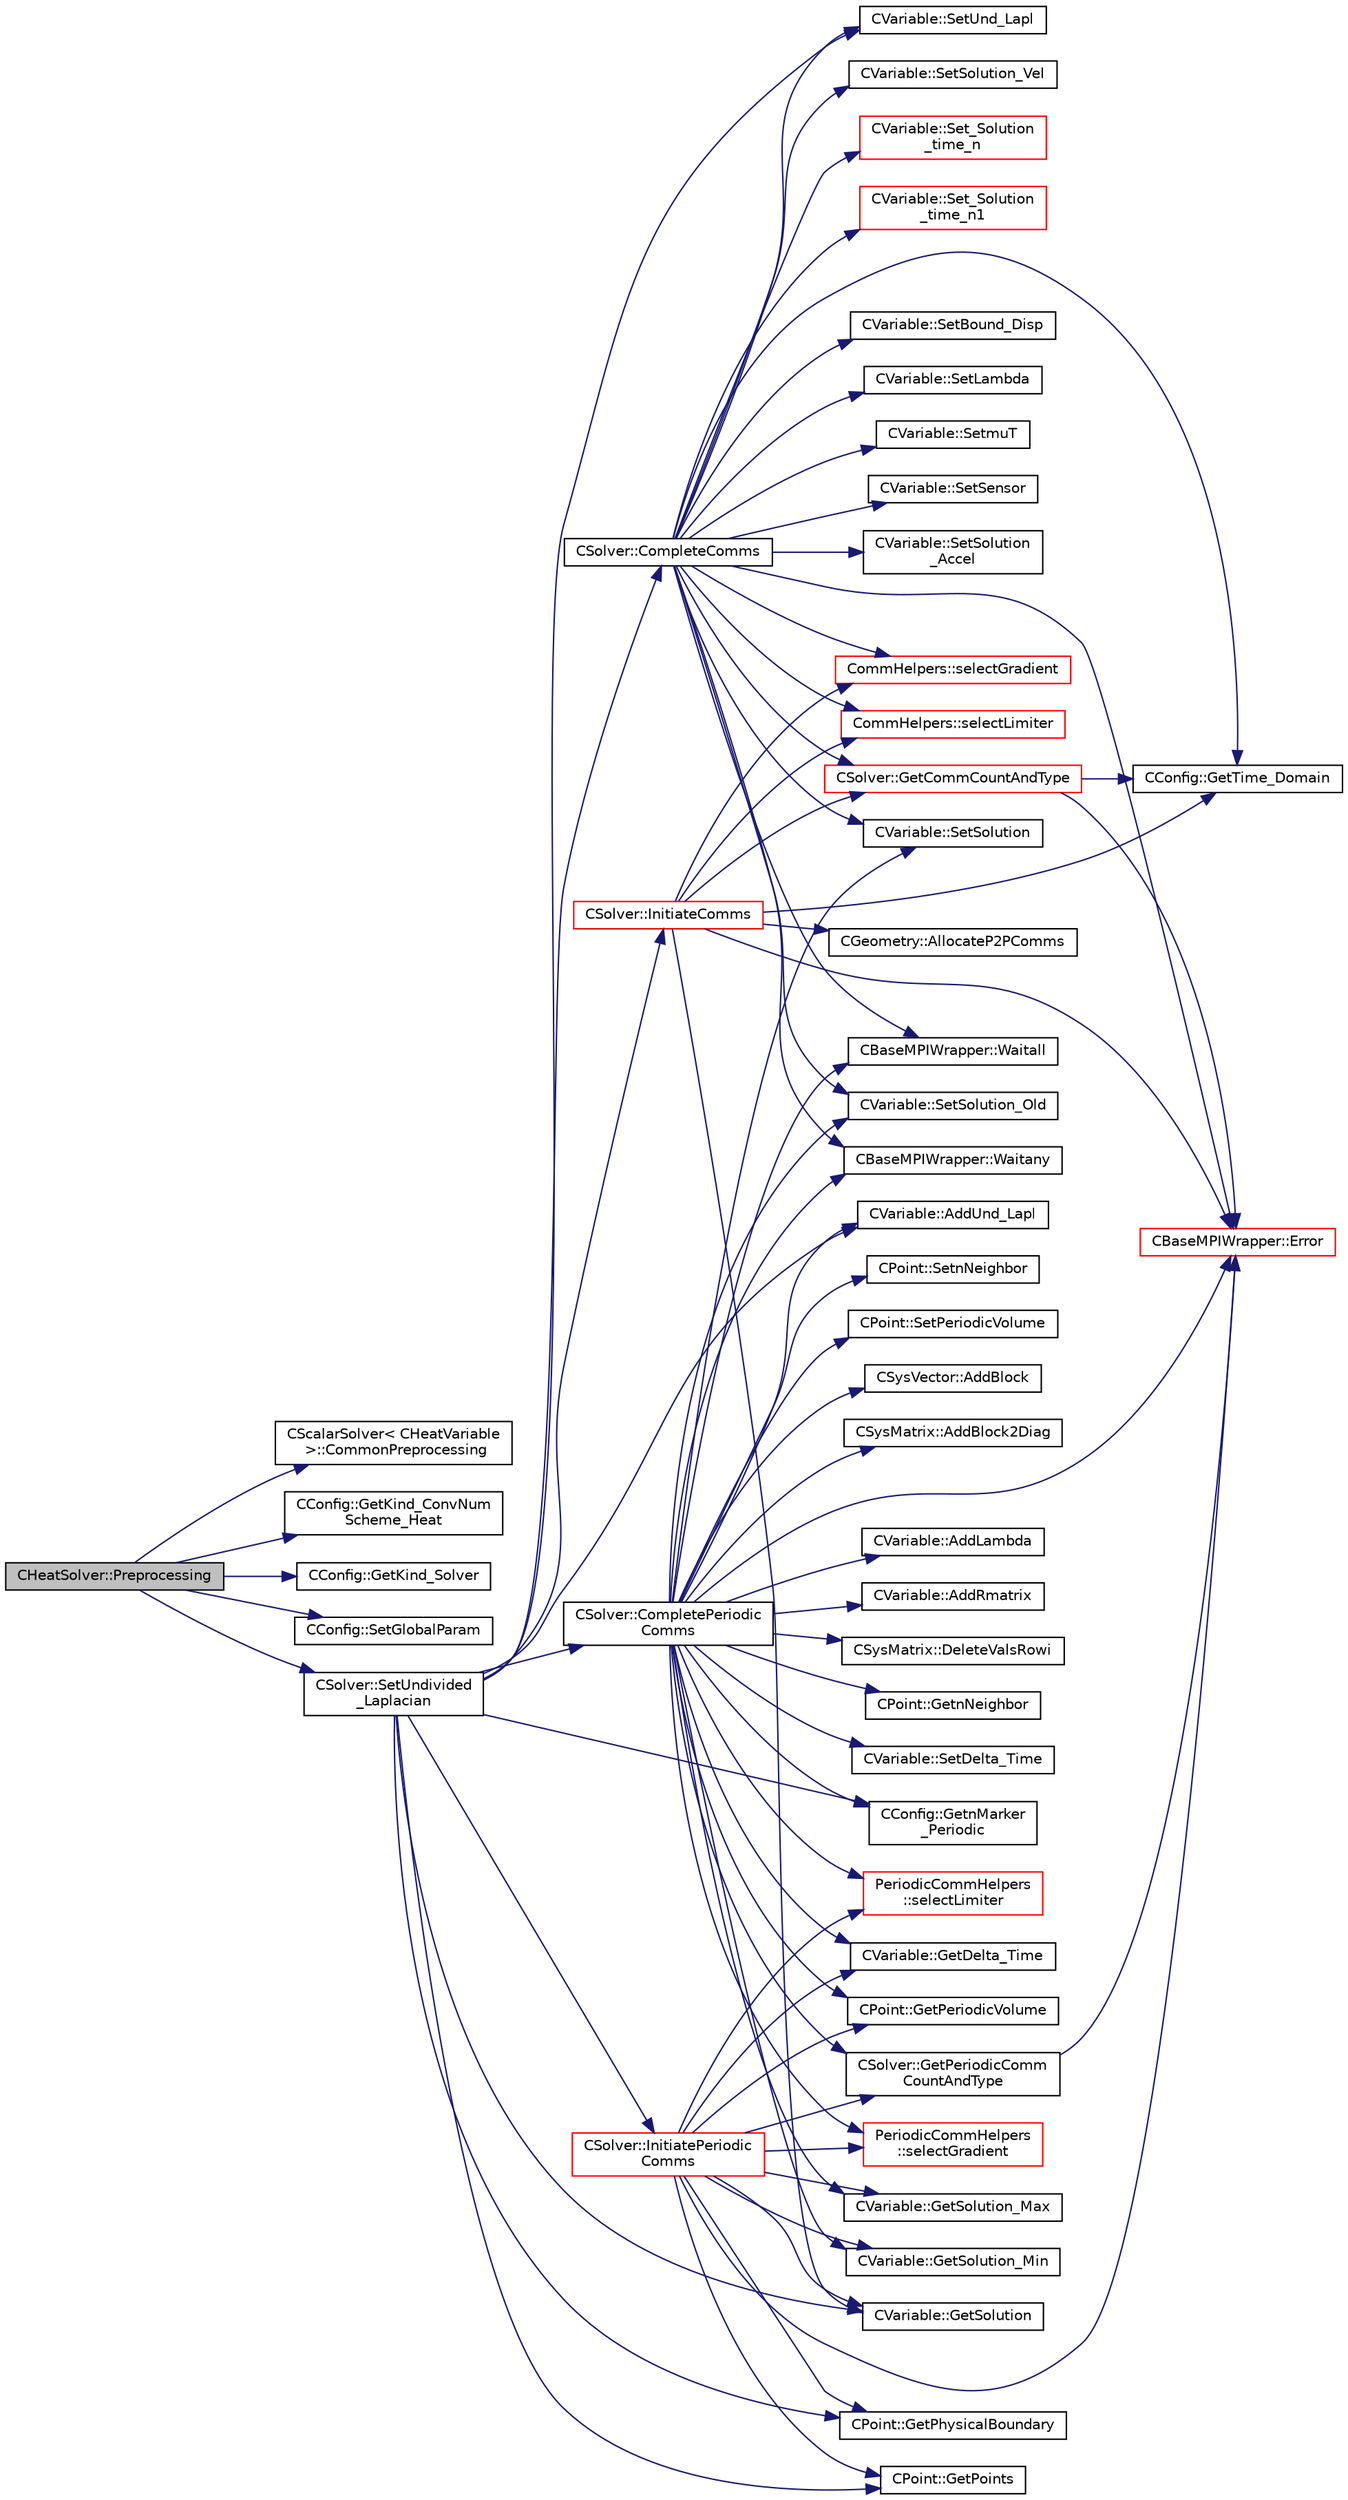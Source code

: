 digraph "CHeatSolver::Preprocessing"
{
 // LATEX_PDF_SIZE
  edge [fontname="Helvetica",fontsize="10",labelfontname="Helvetica",labelfontsize="10"];
  node [fontname="Helvetica",fontsize="10",shape=record];
  rankdir="LR";
  Node1 [label="CHeatSolver::Preprocessing",height=0.2,width=0.4,color="black", fillcolor="grey75", style="filled", fontcolor="black",tooltip="Restart residual and compute gradients."];
  Node1 -> Node2 [color="midnightblue",fontsize="10",style="solid",fontname="Helvetica"];
  Node2 [label="CScalarSolver\< CHeatVariable\l \>::CommonPreprocessing",height=0.2,width=0.4,color="black", fillcolor="white", style="filled",URL="$classCScalarSolver.html#aa6238dd670ce793d763fc35598b52dcf",tooltip="Gradient and Limiter computation."];
  Node1 -> Node3 [color="midnightblue",fontsize="10",style="solid",fontname="Helvetica"];
  Node3 [label="CConfig::GetKind_ConvNum\lScheme_Heat",height=0.2,width=0.4,color="black", fillcolor="white", style="filled",URL="$classCConfig.html#af63ac7a1c008e6bd1b536f1416f81648",tooltip="Get the kind of convective numerical scheme for the heat equation."];
  Node1 -> Node4 [color="midnightblue",fontsize="10",style="solid",fontname="Helvetica"];
  Node4 [label="CConfig::GetKind_Solver",height=0.2,width=0.4,color="black", fillcolor="white", style="filled",URL="$classCConfig.html#a77312cf52a5ba2cc1239b7cee6fce7a7",tooltip="Governing equations of the flow (it can be different from the run time equation)."];
  Node1 -> Node5 [color="midnightblue",fontsize="10",style="solid",fontname="Helvetica"];
  Node5 [label="CConfig::SetGlobalParam",height=0.2,width=0.4,color="black", fillcolor="white", style="filled",URL="$classCConfig.html#a3e3d4022db0b89a83c6c7ab44dd39463",tooltip="Set the global parameters of each simulation for each runtime system."];
  Node1 -> Node6 [color="midnightblue",fontsize="10",style="solid",fontname="Helvetica"];
  Node6 [label="CSolver::SetUndivided\l_Laplacian",height=0.2,width=0.4,color="black", fillcolor="white", style="filled",URL="$classCSolver.html#ae9fa6bf0e3ef0dff07dd85e0a87eef4d",tooltip="Compute the undivided laplacian for the solution variables."];
  Node6 -> Node7 [color="midnightblue",fontsize="10",style="solid",fontname="Helvetica"];
  Node7 [label="CVariable::AddUnd_Lapl",height=0.2,width=0.4,color="black", fillcolor="white", style="filled",URL="$classCVariable.html#a1a920f04028a1c5ae487550cef89920a",tooltip="Increment the value of the undivided laplacian of the solution."];
  Node6 -> Node8 [color="midnightblue",fontsize="10",style="solid",fontname="Helvetica"];
  Node8 [label="CSolver::CompleteComms",height=0.2,width=0.4,color="black", fillcolor="white", style="filled",URL="$classCSolver.html#a6891c839827efbebdcbf9a349f4da92c",tooltip="Routine to complete the set of non-blocking communications launched by InitiateComms() and unpacking ..."];
  Node8 -> Node9 [color="midnightblue",fontsize="10",style="solid",fontname="Helvetica"];
  Node9 [label="CBaseMPIWrapper::Error",height=0.2,width=0.4,color="red", fillcolor="white", style="filled",URL="$classCBaseMPIWrapper.html#a04457c47629bda56704e6a8804833eeb",tooltip=" "];
  Node8 -> Node11 [color="midnightblue",fontsize="10",style="solid",fontname="Helvetica"];
  Node11 [label="CSolver::GetCommCountAndType",height=0.2,width=0.4,color="red", fillcolor="white", style="filled",URL="$classCSolver.html#a56fdda7e77a14dfc70449ecef91336e7",tooltip="Helper function to define the type and number of variables per point for each communication type."];
  Node11 -> Node9 [color="midnightblue",fontsize="10",style="solid",fontname="Helvetica"];
  Node11 -> Node13 [color="midnightblue",fontsize="10",style="solid",fontname="Helvetica"];
  Node13 [label="CConfig::GetTime_Domain",height=0.2,width=0.4,color="black", fillcolor="white", style="filled",URL="$classCConfig.html#a85d2e3cf43b77c63642c40c235b853f3",tooltip="Check if the multizone problem is solved for time domain."];
  Node8 -> Node13 [color="midnightblue",fontsize="10",style="solid",fontname="Helvetica"];
  Node8 -> Node14 [color="midnightblue",fontsize="10",style="solid",fontname="Helvetica"];
  Node14 [label="CommHelpers::selectGradient",height=0.2,width=0.4,color="red", fillcolor="white", style="filled",URL="$namespaceCommHelpers.html#aefdfc34d031234297fad9b2310a922d4",tooltip=" "];
  Node8 -> Node19 [color="midnightblue",fontsize="10",style="solid",fontname="Helvetica"];
  Node19 [label="CommHelpers::selectLimiter",height=0.2,width=0.4,color="red", fillcolor="white", style="filled",URL="$namespaceCommHelpers.html#aae9892d8f4089058f1fe9f51729269dd",tooltip=" "];
  Node8 -> Node23 [color="midnightblue",fontsize="10",style="solid",fontname="Helvetica"];
  Node23 [label="CVariable::Set_Solution\l_time_n",height=0.2,width=0.4,color="red", fillcolor="white", style="filled",URL="$classCVariable.html#abf55f051089ec13d9c0422ed3389a9dc",tooltip="Set the variable solution at time n."];
  Node8 -> Node27 [color="midnightblue",fontsize="10",style="solid",fontname="Helvetica"];
  Node27 [label="CVariable::Set_Solution\l_time_n1",height=0.2,width=0.4,color="red", fillcolor="white", style="filled",URL="$classCVariable.html#a527a337871bb37c3bb2df40c2b946884",tooltip="Set the variable solution at time n-1."];
  Node8 -> Node28 [color="midnightblue",fontsize="10",style="solid",fontname="Helvetica"];
  Node28 [label="CVariable::SetBound_Disp",height=0.2,width=0.4,color="black", fillcolor="white", style="filled",URL="$classCVariable.html#a840431a0403b4bddd0a99dbfdf365795",tooltip="A virtual member. Set the boundary displacement."];
  Node8 -> Node29 [color="midnightblue",fontsize="10",style="solid",fontname="Helvetica"];
  Node29 [label="CVariable::SetLambda",height=0.2,width=0.4,color="black", fillcolor="white", style="filled",URL="$classCVariable.html#afc0086076d62561f31a39f774c297428",tooltip="Set the value of the spectral radius."];
  Node8 -> Node30 [color="midnightblue",fontsize="10",style="solid",fontname="Helvetica"];
  Node30 [label="CVariable::SetmuT",height=0.2,width=0.4,color="black", fillcolor="white", style="filled",URL="$classCVariable.html#a91256a1e927c5a529d853d0f127243de",tooltip="Set the value of the eddy viscosity."];
  Node8 -> Node31 [color="midnightblue",fontsize="10",style="solid",fontname="Helvetica"];
  Node31 [label="CVariable::SetSensor",height=0.2,width=0.4,color="black", fillcolor="white", style="filled",URL="$classCVariable.html#a79ebe4ea3cc8eccd8b004256c5492a9e",tooltip="Set pressure sensor."];
  Node8 -> Node32 [color="midnightblue",fontsize="10",style="solid",fontname="Helvetica"];
  Node32 [label="CVariable::SetSolution",height=0.2,width=0.4,color="black", fillcolor="white", style="filled",URL="$classCVariable.html#a22fbbd7bc6491672843000644a05c6a5",tooltip="Set the value of the solution, all variables."];
  Node8 -> Node33 [color="midnightblue",fontsize="10",style="solid",fontname="Helvetica"];
  Node33 [label="CVariable::SetSolution\l_Accel",height=0.2,width=0.4,color="black", fillcolor="white", style="filled",URL="$classCVariable.html#af87029baec777039085fb1ff17ee9555",tooltip="Set the value of the acceleration (Structural Analysis)."];
  Node8 -> Node34 [color="midnightblue",fontsize="10",style="solid",fontname="Helvetica"];
  Node34 [label="CVariable::SetSolution_Old",height=0.2,width=0.4,color="black", fillcolor="white", style="filled",URL="$classCVariable.html#a6ee4d8d450971204cc054a33d6473732",tooltip="Set the value of the old solution."];
  Node8 -> Node35 [color="midnightblue",fontsize="10",style="solid",fontname="Helvetica"];
  Node35 [label="CVariable::SetSolution_Vel",height=0.2,width=0.4,color="black", fillcolor="white", style="filled",URL="$classCVariable.html#a5c1430d98acd399f1371f23e6fae053f",tooltip="Set the value of the velocity (Structural Analysis)."];
  Node8 -> Node36 [color="midnightblue",fontsize="10",style="solid",fontname="Helvetica"];
  Node36 [label="CVariable::SetUnd_Lapl",height=0.2,width=0.4,color="black", fillcolor="white", style="filled",URL="$classCVariable.html#a70f0c6e3ddcf2fdcde3b90f217a0d4a3",tooltip="Set a value to the undivided laplacian."];
  Node8 -> Node37 [color="midnightblue",fontsize="10",style="solid",fontname="Helvetica"];
  Node37 [label="CBaseMPIWrapper::Waitall",height=0.2,width=0.4,color="black", fillcolor="white", style="filled",URL="$classCBaseMPIWrapper.html#a01c02f8c0c799ccd15023f0c2c3cae27",tooltip=" "];
  Node8 -> Node38 [color="midnightblue",fontsize="10",style="solid",fontname="Helvetica"];
  Node38 [label="CBaseMPIWrapper::Waitany",height=0.2,width=0.4,color="black", fillcolor="white", style="filled",URL="$classCBaseMPIWrapper.html#a5f4a1382f625fbbfb2c6224a87591825",tooltip=" "];
  Node6 -> Node39 [color="midnightblue",fontsize="10",style="solid",fontname="Helvetica"];
  Node39 [label="CSolver::CompletePeriodic\lComms",height=0.2,width=0.4,color="black", fillcolor="white", style="filled",URL="$classCSolver.html#a6b9c3e0290bce84f14ad3fde8ffa8658",tooltip="Routine to complete the set of non-blocking periodic communications launched by InitiatePeriodicComms..."];
  Node39 -> Node40 [color="midnightblue",fontsize="10",style="solid",fontname="Helvetica"];
  Node40 [label="CSysVector::AddBlock",height=0.2,width=0.4,color="black", fillcolor="white", style="filled",URL="$classCSysVector.html#aa463275cba394503a9778529fdaa4494",tooltip="Add \"block\" to the vector, see SetBlock."];
  Node39 -> Node41 [color="midnightblue",fontsize="10",style="solid",fontname="Helvetica"];
  Node41 [label="CSysMatrix::AddBlock2Diag",height=0.2,width=0.4,color="black", fillcolor="white", style="filled",URL="$classCSysMatrix.html#a5a4ef7eeb7f009450f575660108ed7be",tooltip="Non overwrite version of SetBlock2Diag, also with scaling."];
  Node39 -> Node42 [color="midnightblue",fontsize="10",style="solid",fontname="Helvetica"];
  Node42 [label="CVariable::AddLambda",height=0.2,width=0.4,color="black", fillcolor="white", style="filled",URL="$classCVariable.html#a90383034bdbbf6b9230ecb27b043374f",tooltip="Add the value of the spectral radius."];
  Node39 -> Node43 [color="midnightblue",fontsize="10",style="solid",fontname="Helvetica"];
  Node43 [label="CVariable::AddRmatrix",height=0.2,width=0.4,color="black", fillcolor="white", style="filled",URL="$classCVariable.html#ad20c6c9494cc08a50403cea1a4b65795",tooltip="Add value to the Rmatrix for least squares gradient calculations."];
  Node39 -> Node7 [color="midnightblue",fontsize="10",style="solid",fontname="Helvetica"];
  Node39 -> Node44 [color="midnightblue",fontsize="10",style="solid",fontname="Helvetica"];
  Node44 [label="CSysMatrix::DeleteValsRowi",height=0.2,width=0.4,color="black", fillcolor="white", style="filled",URL="$classCSysMatrix.html#a9473b0224c9b9a2749571db0bbd22a70",tooltip="Deletes the values of the row i of the sparse matrix."];
  Node39 -> Node9 [color="midnightblue",fontsize="10",style="solid",fontname="Helvetica"];
  Node39 -> Node45 [color="midnightblue",fontsize="10",style="solid",fontname="Helvetica"];
  Node45 [label="CVariable::GetDelta_Time",height=0.2,width=0.4,color="black", fillcolor="white", style="filled",URL="$classCVariable.html#aef3ea2cd0a87d55835bb2bd332678489",tooltip="Get the value of the time step."];
  Node39 -> Node46 [color="midnightblue",fontsize="10",style="solid",fontname="Helvetica"];
  Node46 [label="CConfig::GetnMarker\l_Periodic",height=0.2,width=0.4,color="black", fillcolor="white", style="filled",URL="$classCConfig.html#a8d41ac571359049bbdc4b7927e7c328a",tooltip="Get the total number of periodic markers."];
  Node39 -> Node47 [color="midnightblue",fontsize="10",style="solid",fontname="Helvetica"];
  Node47 [label="CPoint::GetnNeighbor",height=0.2,width=0.4,color="black", fillcolor="white", style="filled",URL="$classCPoint.html#a49aa3858a7980bdf135f30d835bfebe9",tooltip="Get the number of neighbor of a point."];
  Node39 -> Node48 [color="midnightblue",fontsize="10",style="solid",fontname="Helvetica"];
  Node48 [label="CSolver::GetPeriodicComm\lCountAndType",height=0.2,width=0.4,color="black", fillcolor="white", style="filled",URL="$classCSolver.html#a4cb94f79e1bb4dedc9e4c37606f3775c",tooltip="Helper function to define the type and number of variables per point for each communication type."];
  Node48 -> Node9 [color="midnightblue",fontsize="10",style="solid",fontname="Helvetica"];
  Node39 -> Node49 [color="midnightblue",fontsize="10",style="solid",fontname="Helvetica"];
  Node49 [label="CPoint::GetPeriodicVolume",height=0.2,width=0.4,color="black", fillcolor="white", style="filled",URL="$classCPoint.html#adf424286ce88194f4c162a65ab0b14cf",tooltip="Get the missing component of area or volume for a control volume on a periodic marker."];
  Node39 -> Node50 [color="midnightblue",fontsize="10",style="solid",fontname="Helvetica"];
  Node50 [label="CVariable::GetSolution_Max",height=0.2,width=0.4,color="black", fillcolor="white", style="filled",URL="$classCVariable.html#af17abc72a545ebd4b36f850a74d1855b",tooltip="Get the min solution."];
  Node39 -> Node51 [color="midnightblue",fontsize="10",style="solid",fontname="Helvetica"];
  Node51 [label="CVariable::GetSolution_Min",height=0.2,width=0.4,color="black", fillcolor="white", style="filled",URL="$classCVariable.html#ae7da20d95a739c44a020629db6769629",tooltip="Get the min solution."];
  Node39 -> Node52 [color="midnightblue",fontsize="10",style="solid",fontname="Helvetica"];
  Node52 [label="PeriodicCommHelpers\l::selectGradient",height=0.2,width=0.4,color="red", fillcolor="white", style="filled",URL="$namespacePeriodicCommHelpers.html#ad278a2337065d80d53bcf78dfe73eaf7",tooltip=" "];
  Node39 -> Node53 [color="midnightblue",fontsize="10",style="solid",fontname="Helvetica"];
  Node53 [label="PeriodicCommHelpers\l::selectLimiter",height=0.2,width=0.4,color="red", fillcolor="white", style="filled",URL="$namespacePeriodicCommHelpers.html#a04bf09361d0170e48b14dc8d742da6b0",tooltip=" "];
  Node39 -> Node54 [color="midnightblue",fontsize="10",style="solid",fontname="Helvetica"];
  Node54 [label="CVariable::SetDelta_Time",height=0.2,width=0.4,color="black", fillcolor="white", style="filled",URL="$classCVariable.html#a75d51484f25650269294a7925c0f5a3e",tooltip="Set the value of the time step."];
  Node39 -> Node55 [color="midnightblue",fontsize="10",style="solid",fontname="Helvetica"];
  Node55 [label="CPoint::SetnNeighbor",height=0.2,width=0.4,color="black", fillcolor="white", style="filled",URL="$classCPoint.html#a28f69d74670361558e0fd31947cec519",tooltip="Set the number of neighbor (artificial dissipation)."];
  Node39 -> Node56 [color="midnightblue",fontsize="10",style="solid",fontname="Helvetica"];
  Node56 [label="CPoint::SetPeriodicVolume",height=0.2,width=0.4,color="black", fillcolor="white", style="filled",URL="$classCPoint.html#a04fae9e559f1a077087f46208de8579c",tooltip="Set the missing component of area or volume for a control volume on a periodic marker."];
  Node39 -> Node32 [color="midnightblue",fontsize="10",style="solid",fontname="Helvetica"];
  Node39 -> Node34 [color="midnightblue",fontsize="10",style="solid",fontname="Helvetica"];
  Node39 -> Node37 [color="midnightblue",fontsize="10",style="solid",fontname="Helvetica"];
  Node39 -> Node38 [color="midnightblue",fontsize="10",style="solid",fontname="Helvetica"];
  Node6 -> Node46 [color="midnightblue",fontsize="10",style="solid",fontname="Helvetica"];
  Node6 -> Node57 [color="midnightblue",fontsize="10",style="solid",fontname="Helvetica"];
  Node57 [label="CPoint::GetPhysicalBoundary",height=0.2,width=0.4,color="black", fillcolor="white", style="filled",URL="$classCPoint.html#aaf8ce82e815afc59927fd23fc5bc34e2",tooltip="Provides information about if a point belong to the physical boundaries (without MPI)."];
  Node6 -> Node58 [color="midnightblue",fontsize="10",style="solid",fontname="Helvetica"];
  Node58 [label="CPoint::GetPoints",height=0.2,width=0.4,color="black", fillcolor="white", style="filled",URL="$classCPoint.html#a9bc468188cd5bf36508e0aaf2ecb762f",tooltip="Get the entire point adjacency information in compressed format (CSR)."];
  Node6 -> Node59 [color="midnightblue",fontsize="10",style="solid",fontname="Helvetica"];
  Node59 [label="CVariable::GetSolution",height=0.2,width=0.4,color="black", fillcolor="white", style="filled",URL="$classCVariable.html#a261483e39c23c1de7cb9aea7e917c121",tooltip="Get the solution."];
  Node6 -> Node60 [color="midnightblue",fontsize="10",style="solid",fontname="Helvetica"];
  Node60 [label="CSolver::InitiateComms",height=0.2,width=0.4,color="red", fillcolor="white", style="filled",URL="$classCSolver.html#a7c5c26e7f006b4bb7e93582d839cf09d",tooltip="Routine to load a solver quantity into the data structures for MPI point-to-point communication and t..."];
  Node60 -> Node61 [color="midnightblue",fontsize="10",style="solid",fontname="Helvetica"];
  Node61 [label="CGeometry::AllocateP2PComms",height=0.2,width=0.4,color="black", fillcolor="white", style="filled",URL="$classCGeometry.html#ab8d78a9f4017431b7542e154f58a7e63",tooltip="Routine to allocate buffers for point-to-point MPI communications. Also called to dynamically realloc..."];
  Node60 -> Node9 [color="midnightblue",fontsize="10",style="solid",fontname="Helvetica"];
  Node60 -> Node11 [color="midnightblue",fontsize="10",style="solid",fontname="Helvetica"];
  Node60 -> Node59 [color="midnightblue",fontsize="10",style="solid",fontname="Helvetica"];
  Node60 -> Node13 [color="midnightblue",fontsize="10",style="solid",fontname="Helvetica"];
  Node60 -> Node14 [color="midnightblue",fontsize="10",style="solid",fontname="Helvetica"];
  Node60 -> Node19 [color="midnightblue",fontsize="10",style="solid",fontname="Helvetica"];
  Node6 -> Node77 [color="midnightblue",fontsize="10",style="solid",fontname="Helvetica"];
  Node77 [label="CSolver::InitiatePeriodic\lComms",height=0.2,width=0.4,color="red", fillcolor="white", style="filled",URL="$classCSolver.html#a1a6e3eee698f471925178d422a0c3724",tooltip="Routine to load a solver quantity into the data structures for MPI periodic communication and to laun..."];
  Node77 -> Node9 [color="midnightblue",fontsize="10",style="solid",fontname="Helvetica"];
  Node77 -> Node45 [color="midnightblue",fontsize="10",style="solid",fontname="Helvetica"];
  Node77 -> Node48 [color="midnightblue",fontsize="10",style="solid",fontname="Helvetica"];
  Node77 -> Node49 [color="midnightblue",fontsize="10",style="solid",fontname="Helvetica"];
  Node77 -> Node57 [color="midnightblue",fontsize="10",style="solid",fontname="Helvetica"];
  Node77 -> Node58 [color="midnightblue",fontsize="10",style="solid",fontname="Helvetica"];
  Node77 -> Node59 [color="midnightblue",fontsize="10",style="solid",fontname="Helvetica"];
  Node77 -> Node50 [color="midnightblue",fontsize="10",style="solid",fontname="Helvetica"];
  Node77 -> Node51 [color="midnightblue",fontsize="10",style="solid",fontname="Helvetica"];
  Node77 -> Node52 [color="midnightblue",fontsize="10",style="solid",fontname="Helvetica"];
  Node77 -> Node53 [color="midnightblue",fontsize="10",style="solid",fontname="Helvetica"];
  Node6 -> Node36 [color="midnightblue",fontsize="10",style="solid",fontname="Helvetica"];
}
